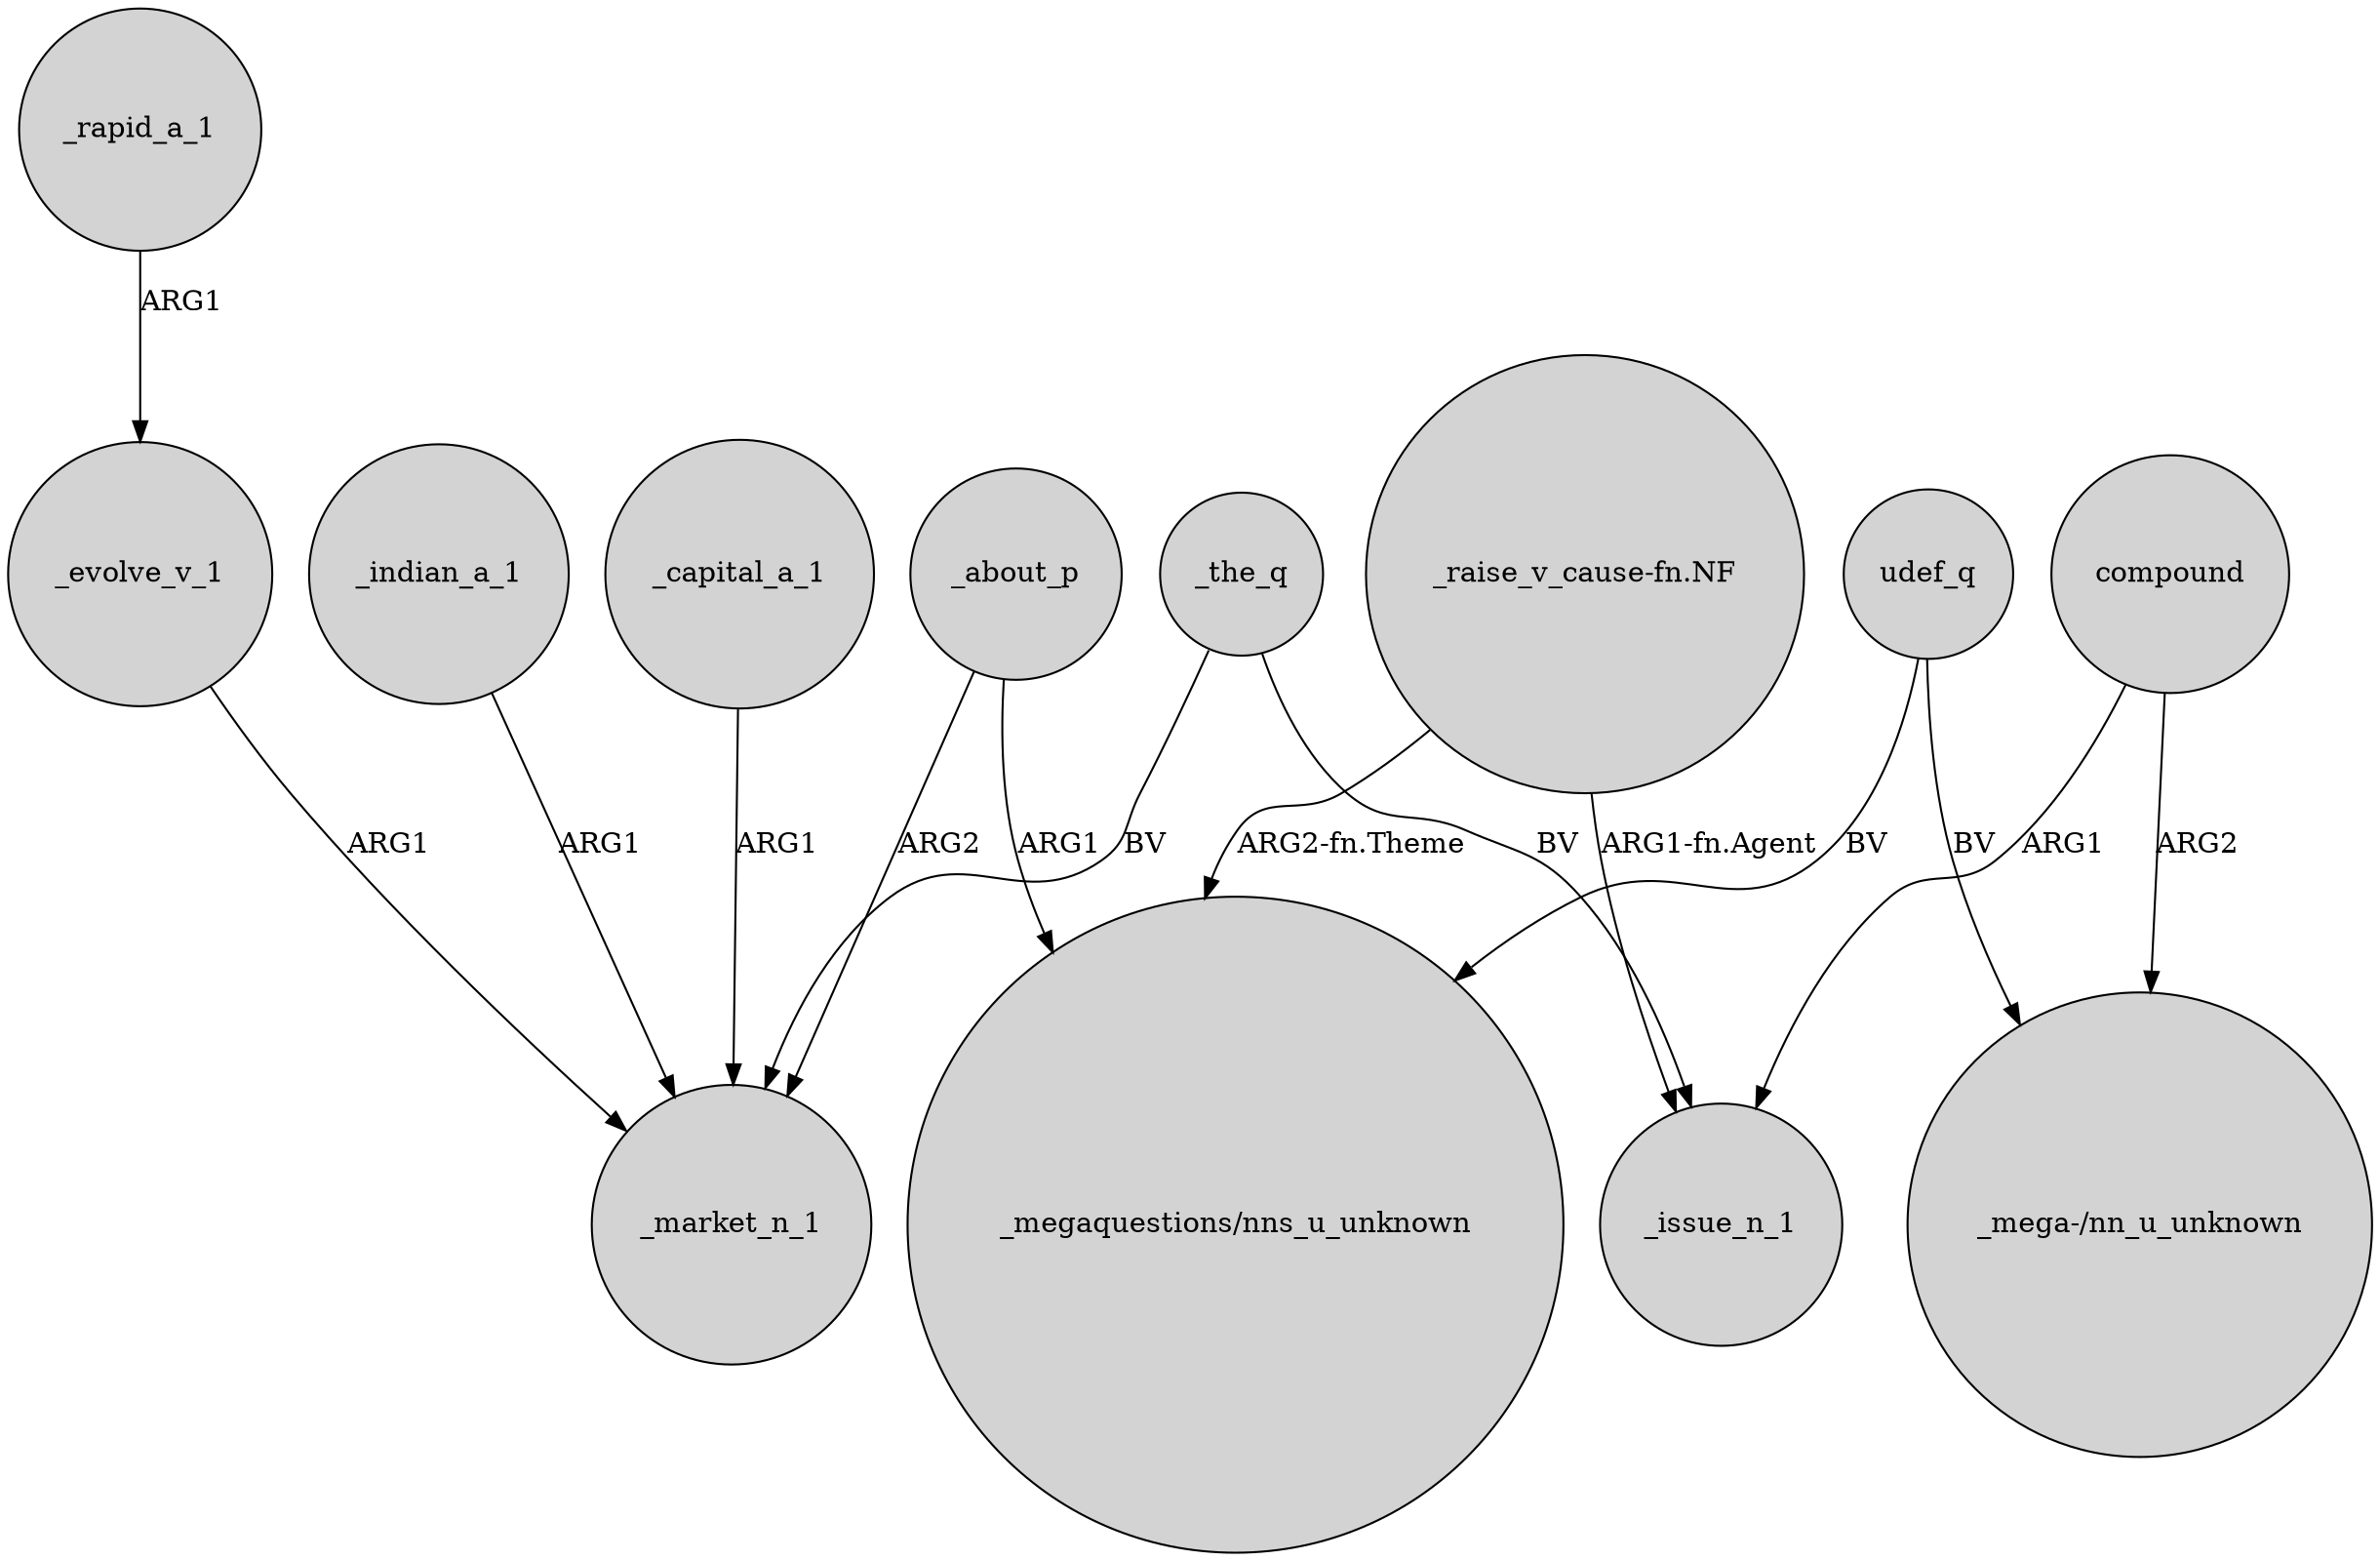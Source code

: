 digraph {
	node [shape=circle style=filled]
	_indian_a_1 -> _market_n_1 [label=ARG1]
	_about_p -> _market_n_1 [label=ARG2]
	"_raise_v_cause-fn.NF" -> _issue_n_1 [label="ARG1-fn.Agent"]
	_evolve_v_1 -> _market_n_1 [label=ARG1]
	_the_q -> _issue_n_1 [label=BV]
	"_raise_v_cause-fn.NF" -> "_megaquestions/nns_u_unknown" [label="ARG2-fn.Theme"]
	_the_q -> _market_n_1 [label=BV]
	_capital_a_1 -> _market_n_1 [label=ARG1]
	_about_p -> "_megaquestions/nns_u_unknown" [label=ARG1]
	compound -> _issue_n_1 [label=ARG1]
	_rapid_a_1 -> _evolve_v_1 [label=ARG1]
	compound -> "_mega-/nn_u_unknown" [label=ARG2]
	udef_q -> "_megaquestions/nns_u_unknown" [label=BV]
	udef_q -> "_mega-/nn_u_unknown" [label=BV]
}
